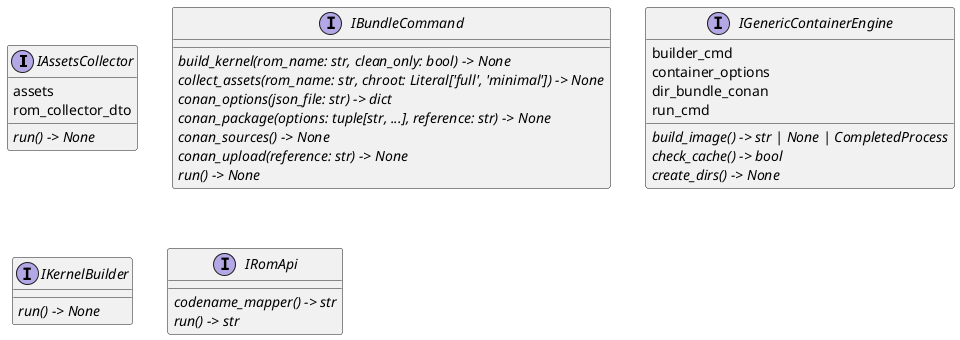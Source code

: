 @startuml classes
set namespaceSeparator none
interface "IAssetsCollector" as interfaces.modules.IAssetsCollector {
  assets
  rom_collector_dto
  {abstract}run() -> None
}
interface "IBundleCommand" as interfaces.commands.IBundleCommand {
  {abstract}build_kernel(rom_name: str, clean_only: bool) -> None
  {abstract}collect_assets(rom_name: str, chroot: Literal['full', 'minimal']) -> None
  {abstract}conan_options(json_file: str) -> dict
  {abstract}conan_package(options: tuple[str, ...], reference: str) -> None
  {abstract}conan_sources() -> None
  {abstract}conan_upload(reference: str) -> None
  {abstract}run() -> None
}
interface "IGenericContainerEngine" as interfaces.engines.IGenericContainerEngine {
  builder_cmd
  container_options
  dir_bundle_conan
  run_cmd
  {abstract}build_image() -> str | None | CompletedProcess
  {abstract}check_cache() -> bool
  {abstract}create_dirs() -> None
}
interface "IKernelBuilder" as interfaces.modules.IKernelBuilder {
  {abstract}run() -> None
}
interface "IRomApi" as interfaces.clients.IRomApi {
  {abstract}codename_mapper() -> str
  {abstract}run() -> str
}
@enduml

